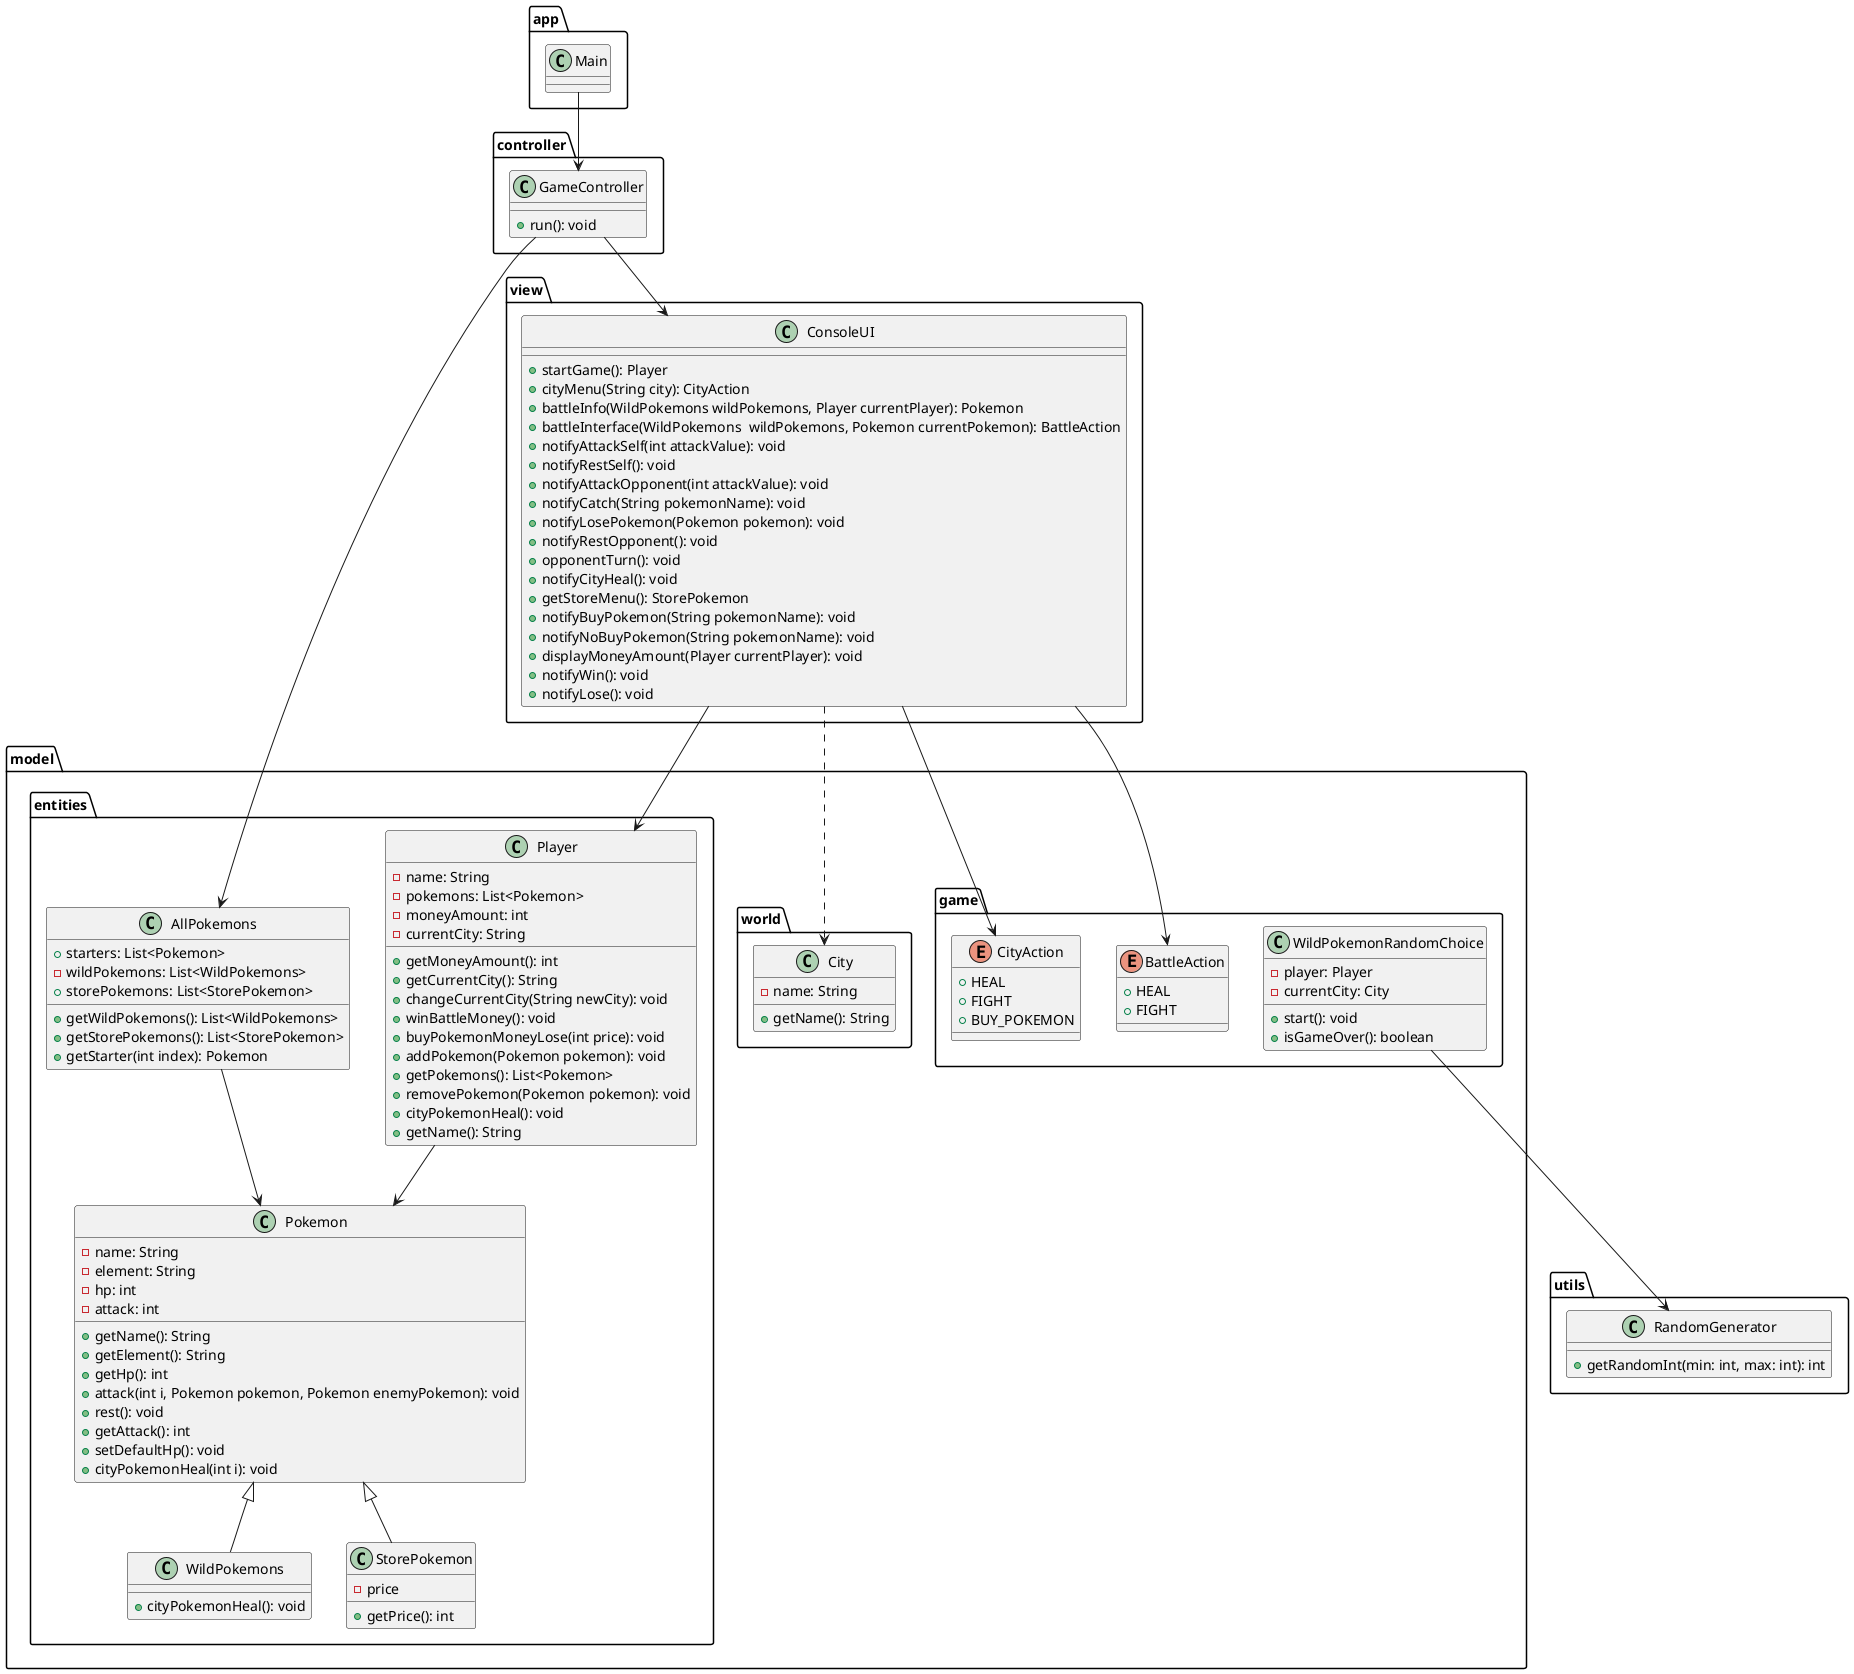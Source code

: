 ﻿@startuml
package model.entities {
  class Pokemon {
    - name: String
    - element: String
    - hp: int
    - attack: int
    + getName(): String
    + getElement(): String
    + getHp(): int
    + attack(int i, Pokemon pokemon, Pokemon enemyPokemon): void
    + rest(): void
    + getAttack(): int
    + setDefaultHp(): void
    + cityPokemonHeal(int i): void
  }
  class WildPokemons extends Pokemon {
    + cityPokemonHeal(): void
  }
  class Player {
    - name: String
    - pokemons: List<Pokemon>
    - moneyAmount: int
    - currentCity: String
    + getMoneyAmount(): int
    + getCurrentCity(): String
    + changeCurrentCity(String newCity): void
    + winBattleMoney(): void
    + buyPokemonMoneyLose(int price): void
    + addPokemon(Pokemon pokemon): void
    + getPokemons(): List<Pokemon>
    + removePokemon(Pokemon pokemon): void
    + cityPokemonHeal(): void
    + getName(): String
  }
  class AllPokemons{
    + starters: List<Pokemon>
    - wildPokemons: List<WildPokemons>
    + storePokemons: List<StorePokemon>
    + getWildPokemons(): List<WildPokemons>
    + getStorePokemons(): List<StorePokemon>
    + getStarter(int index): Pokemon
  }
  class StorePokemon extends Pokemon{
    - price
    + getPrice(): int

  }
}

package model.world {
  class City {
    - name: String
    + getName(): String
  }
}

package model.game {
  class WildPokemonRandomChoice {
    - player: Player
    - currentCity: City
    + start(): void
    + isGameOver(): boolean
  }
  enum BattleAction{
  + HEAL
  + FIGHT
  }

  enum CityAction{
  + HEAL
  + FIGHT
  + BUY_POKEMON
  }

}


package view {
  class ConsoleUI {
    + startGame(): Player
    + cityMenu(String city): CityAction
    + battleInfo(WildPokemons wildPokemons, Player currentPlayer): Pokemon
    + battleInterface(WildPokemons  wildPokemons, Pokemon currentPokemon): BattleAction
    + notifyAttackSelf(int attackValue): void
    + notifyRestSelf(): void
    + notifyAttackOpponent(int attackValue): void
    + notifyCatch(String pokemonName): void
    + notifyLosePokemon(Pokemon pokemon): void
    + notifyRestOpponent(): void
    + opponentTurn(): void
    + notifyCityHeal(): void
    + getStoreMenu(): StorePokemon
    + notifyBuyPokemon(String pokemonName): void
    + notifyNoBuyPokemon(String pokemonName): void
    + displayMoneyAmount(Player currentPlayer): void
    + notifyWin(): void
    + notifyLose(): void
  }
}

package controller {
  class GameController {
    + run(): void
  }
}

package utils {
  class RandomGenerator {
    + getRandomInt(min: int, max: int): int
  }
}

package app{
class Main{
}
}

Main --> GameController

WildPokemonRandomChoice --> RandomGenerator

ConsoleUI --> Player
ConsoleUI --> CityAction
ConsoleUI --> BattleAction
GameController --> AllPokemons

Player --> Pokemon

ConsoleUI ..> City

GameController --> ConsoleUI


AllPokemons --> Pokemon
@enduml